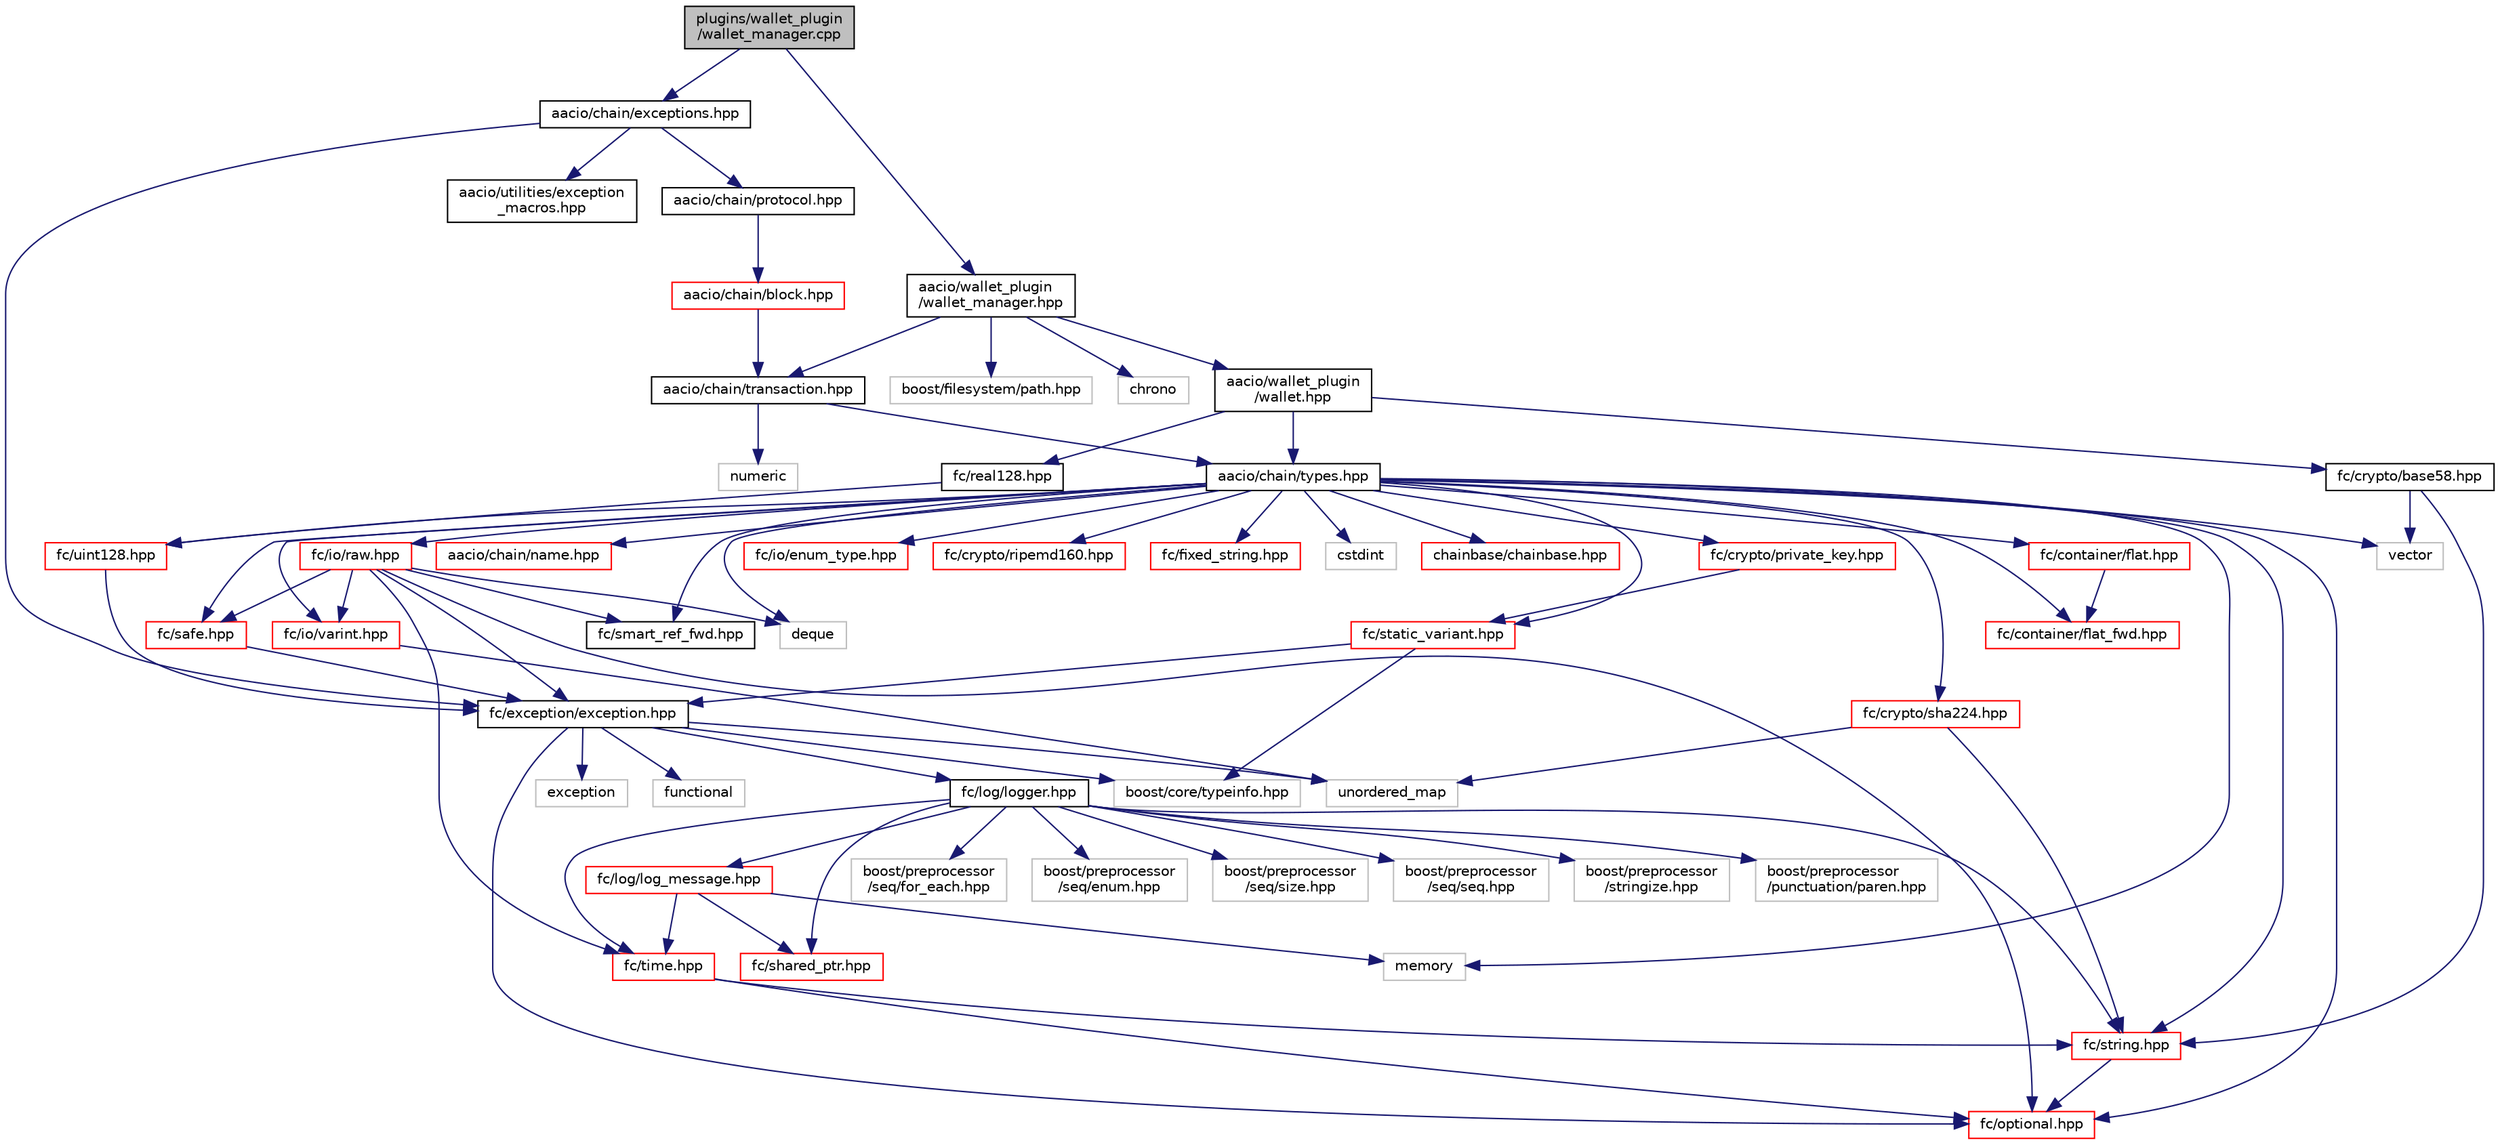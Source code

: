 digraph "plugins/wallet_plugin/wallet_manager.cpp"
{
  edge [fontname="Helvetica",fontsize="10",labelfontname="Helvetica",labelfontsize="10"];
  node [fontname="Helvetica",fontsize="10",shape=record];
  Node0 [label="plugins/wallet_plugin\l/wallet_manager.cpp",height=0.2,width=0.4,color="black", fillcolor="grey75", style="filled", fontcolor="black"];
  Node0 -> Node1 [color="midnightblue",fontsize="10",style="solid"];
  Node1 [label="aacio/wallet_plugin\l/wallet_manager.hpp",height=0.2,width=0.4,color="black", fillcolor="white", style="filled",URL="$wallet__manager_8hpp.html"];
  Node1 -> Node2 [color="midnightblue",fontsize="10",style="solid"];
  Node2 [label="aacio/chain/transaction.hpp",height=0.2,width=0.4,color="black", fillcolor="white", style="filled",URL="$libraries_2chain_2include_2aacio_2chain_2transaction_8hpp.html"];
  Node2 -> Node3 [color="midnightblue",fontsize="10",style="solid"];
  Node3 [label="aacio/chain/types.hpp",height=0.2,width=0.4,color="black", fillcolor="white", style="filled",URL="$libraries_2chain_2include_2aacio_2chain_2types_8hpp.html"];
  Node3 -> Node4 [color="midnightblue",fontsize="10",style="solid"];
  Node4 [label="aacio/chain/name.hpp",height=0.2,width=0.4,color="red", fillcolor="white", style="filled",URL="$name_8hpp_source.html"];
  Node3 -> Node34 [color="midnightblue",fontsize="10",style="solid"];
  Node34 [label="chainbase/chainbase.hpp",height=0.2,width=0.4,color="red", fillcolor="white", style="filled",URL="$chainbase_8hpp_source.html"];
  Node3 -> Node28 [color="midnightblue",fontsize="10",style="solid"];
  Node28 [label="fc/container/flat_fwd.hpp",height=0.2,width=0.4,color="red", fillcolor="white", style="filled",URL="$flat__fwd_8hpp_source.html"];
  Node3 -> Node58 [color="midnightblue",fontsize="10",style="solid"];
  Node58 [label="fc/io/varint.hpp",height=0.2,width=0.4,color="red", fillcolor="white", style="filled",URL="$libraries_2fc_2include_2fc_2io_2varint_8hpp_source.html"];
  Node58 -> Node59 [color="midnightblue",fontsize="10",style="solid"];
  Node59 [label="unordered_map",height=0.2,width=0.4,color="grey75", fillcolor="white", style="filled"];
  Node3 -> Node60 [color="midnightblue",fontsize="10",style="solid"];
  Node60 [label="fc/io/enum_type.hpp",height=0.2,width=0.4,color="red", fillcolor="white", style="filled",URL="$enum__type_8hpp_source.html"];
  Node3 -> Node87 [color="midnightblue",fontsize="10",style="solid"];
  Node87 [label="fc/crypto/sha224.hpp",height=0.2,width=0.4,color="red", fillcolor="white", style="filled",URL="$sha224_8hpp_source.html"];
  Node87 -> Node59 [color="midnightblue",fontsize="10",style="solid"];
  Node87 -> Node22 [color="midnightblue",fontsize="10",style="solid"];
  Node22 [label="fc/string.hpp",height=0.2,width=0.4,color="red", fillcolor="white", style="filled",URL="$string_8hpp_source.html"];
  Node22 -> Node25 [color="midnightblue",fontsize="10",style="solid"];
  Node25 [label="fc/optional.hpp",height=0.2,width=0.4,color="red", fillcolor="white", style="filled",URL="$libraries_2fc_2include_2fc_2optional_8hpp_source.html"];
  Node3 -> Node25 [color="midnightblue",fontsize="10",style="solid"];
  Node3 -> Node74 [color="midnightblue",fontsize="10",style="solid"];
  Node74 [label="fc/safe.hpp",height=0.2,width=0.4,color="red", fillcolor="white", style="filled",URL="$safe_8hpp_source.html"];
  Node74 -> Node75 [color="midnightblue",fontsize="10",style="solid"];
  Node75 [label="fc/exception/exception.hpp",height=0.2,width=0.4,color="black", fillcolor="white", style="filled",URL="$exception_8hpp.html",tooltip="Defines exception&#39;s used by fc. "];
  Node75 -> Node76 [color="midnightblue",fontsize="10",style="solid"];
  Node76 [label="fc/log/logger.hpp",height=0.2,width=0.4,color="black", fillcolor="white", style="filled",URL="$logger_8hpp_source.html"];
  Node76 -> Node22 [color="midnightblue",fontsize="10",style="solid"];
  Node76 -> Node77 [color="midnightblue",fontsize="10",style="solid"];
  Node77 [label="fc/time.hpp",height=0.2,width=0.4,color="red", fillcolor="white", style="filled",URL="$include_2fc_2time_8hpp_source.html"];
  Node77 -> Node22 [color="midnightblue",fontsize="10",style="solid"];
  Node77 -> Node25 [color="midnightblue",fontsize="10",style="solid"];
  Node76 -> Node78 [color="midnightblue",fontsize="10",style="solid"];
  Node78 [label="fc/shared_ptr.hpp",height=0.2,width=0.4,color="red", fillcolor="white", style="filled",URL="$shared__ptr_8hpp_source.html"];
  Node76 -> Node79 [color="midnightblue",fontsize="10",style="solid"];
  Node79 [label="fc/log/log_message.hpp",height=0.2,width=0.4,color="red", fillcolor="white", style="filled",URL="$log__message_8hpp.html",tooltip="Defines types and helper macros necessary for generating log messages. "];
  Node79 -> Node77 [color="midnightblue",fontsize="10",style="solid"];
  Node79 -> Node78 [color="midnightblue",fontsize="10",style="solid"];
  Node79 -> Node65 [color="midnightblue",fontsize="10",style="solid"];
  Node65 [label="memory",height=0.2,width=0.4,color="grey75", fillcolor="white", style="filled"];
  Node76 -> Node13 [color="midnightblue",fontsize="10",style="solid"];
  Node13 [label="boost/preprocessor\l/seq/for_each.hpp",height=0.2,width=0.4,color="grey75", fillcolor="white", style="filled"];
  Node76 -> Node14 [color="midnightblue",fontsize="10",style="solid"];
  Node14 [label="boost/preprocessor\l/seq/enum.hpp",height=0.2,width=0.4,color="grey75", fillcolor="white", style="filled"];
  Node76 -> Node15 [color="midnightblue",fontsize="10",style="solid"];
  Node15 [label="boost/preprocessor\l/seq/size.hpp",height=0.2,width=0.4,color="grey75", fillcolor="white", style="filled"];
  Node76 -> Node16 [color="midnightblue",fontsize="10",style="solid"];
  Node16 [label="boost/preprocessor\l/seq/seq.hpp",height=0.2,width=0.4,color="grey75", fillcolor="white", style="filled"];
  Node76 -> Node17 [color="midnightblue",fontsize="10",style="solid"];
  Node17 [label="boost/preprocessor\l/stringize.hpp",height=0.2,width=0.4,color="grey75", fillcolor="white", style="filled"];
  Node76 -> Node82 [color="midnightblue",fontsize="10",style="solid"];
  Node82 [label="boost/preprocessor\l/punctuation/paren.hpp",height=0.2,width=0.4,color="grey75", fillcolor="white", style="filled"];
  Node75 -> Node25 [color="midnightblue",fontsize="10",style="solid"];
  Node75 -> Node83 [color="midnightblue",fontsize="10",style="solid"];
  Node83 [label="exception",height=0.2,width=0.4,color="grey75", fillcolor="white", style="filled"];
  Node75 -> Node84 [color="midnightblue",fontsize="10",style="solid"];
  Node84 [label="functional",height=0.2,width=0.4,color="grey75", fillcolor="white", style="filled"];
  Node75 -> Node59 [color="midnightblue",fontsize="10",style="solid"];
  Node75 -> Node85 [color="midnightblue",fontsize="10",style="solid"];
  Node85 [label="boost/core/typeinfo.hpp",height=0.2,width=0.4,color="grey75", fillcolor="white", style="filled"];
  Node3 -> Node88 [color="midnightblue",fontsize="10",style="solid"];
  Node88 [label="fc/container/flat.hpp",height=0.2,width=0.4,color="red", fillcolor="white", style="filled",URL="$libraries_2fc_2include_2fc_2container_2flat_8hpp_source.html"];
  Node88 -> Node28 [color="midnightblue",fontsize="10",style="solid"];
  Node3 -> Node22 [color="midnightblue",fontsize="10",style="solid"];
  Node3 -> Node89 [color="midnightblue",fontsize="10",style="solid"];
  Node89 [label="fc/io/raw.hpp",height=0.2,width=0.4,color="red", fillcolor="white", style="filled",URL="$raw_8hpp_source.html"];
  Node89 -> Node58 [color="midnightblue",fontsize="10",style="solid"];
  Node89 -> Node25 [color="midnightblue",fontsize="10",style="solid"];
  Node89 -> Node68 [color="midnightblue",fontsize="10",style="solid"];
  Node68 [label="fc/smart_ref_fwd.hpp",height=0.2,width=0.4,color="black", fillcolor="white", style="filled",URL="$smart__ref__fwd_8hpp_source.html"];
  Node89 -> Node77 [color="midnightblue",fontsize="10",style="solid"];
  Node89 -> Node75 [color="midnightblue",fontsize="10",style="solid"];
  Node89 -> Node74 [color="midnightblue",fontsize="10",style="solid"];
  Node89 -> Node20 [color="midnightblue",fontsize="10",style="solid"];
  Node20 [label="deque",height=0.2,width=0.4,color="grey75", fillcolor="white", style="filled"];
  Node3 -> Node94 [color="midnightblue",fontsize="10",style="solid"];
  Node94 [label="fc/uint128.hpp",height=0.2,width=0.4,color="red", fillcolor="white", style="filled",URL="$uint128_8hpp_source.html"];
  Node94 -> Node75 [color="midnightblue",fontsize="10",style="solid"];
  Node3 -> Node95 [color="midnightblue",fontsize="10",style="solid"];
  Node95 [label="fc/static_variant.hpp",height=0.2,width=0.4,color="red", fillcolor="white", style="filled",URL="$static__variant_8hpp_source.html"];
  Node95 -> Node75 [color="midnightblue",fontsize="10",style="solid"];
  Node95 -> Node85 [color="midnightblue",fontsize="10",style="solid"];
  Node3 -> Node68 [color="midnightblue",fontsize="10",style="solid"];
  Node3 -> Node96 [color="midnightblue",fontsize="10",style="solid"];
  Node96 [label="fc/crypto/ripemd160.hpp",height=0.2,width=0.4,color="red", fillcolor="white", style="filled",URL="$ripemd160_8hpp_source.html"];
  Node3 -> Node97 [color="midnightblue",fontsize="10",style="solid"];
  Node97 [label="fc/fixed_string.hpp",height=0.2,width=0.4,color="red", fillcolor="white", style="filled",URL="$fixed__string_8hpp_source.html"];
  Node3 -> Node98 [color="midnightblue",fontsize="10",style="solid"];
  Node98 [label="fc/crypto/private_key.hpp",height=0.2,width=0.4,color="red", fillcolor="white", style="filled",URL="$private__key_8hpp_source.html"];
  Node98 -> Node95 [color="midnightblue",fontsize="10",style="solid"];
  Node3 -> Node65 [color="midnightblue",fontsize="10",style="solid"];
  Node3 -> Node11 [color="midnightblue",fontsize="10",style="solid"];
  Node11 [label="vector",height=0.2,width=0.4,color="grey75", fillcolor="white", style="filled"];
  Node3 -> Node20 [color="midnightblue",fontsize="10",style="solid"];
  Node3 -> Node121 [color="midnightblue",fontsize="10",style="solid"];
  Node121 [label="cstdint",height=0.2,width=0.4,color="grey75", fillcolor="white", style="filled"];
  Node2 -> Node122 [color="midnightblue",fontsize="10",style="solid"];
  Node122 [label="numeric",height=0.2,width=0.4,color="grey75", fillcolor="white", style="filled"];
  Node1 -> Node123 [color="midnightblue",fontsize="10",style="solid"];
  Node123 [label="aacio/wallet_plugin\l/wallet.hpp",height=0.2,width=0.4,color="black", fillcolor="white", style="filled",URL="$wallet_8hpp.html"];
  Node123 -> Node3 [color="midnightblue",fontsize="10",style="solid"];
  Node123 -> Node124 [color="midnightblue",fontsize="10",style="solid"];
  Node124 [label="fc/real128.hpp",height=0.2,width=0.4,color="black", fillcolor="white", style="filled",URL="$real128_8hpp_source.html"];
  Node124 -> Node94 [color="midnightblue",fontsize="10",style="solid"];
  Node123 -> Node103 [color="midnightblue",fontsize="10",style="solid"];
  Node103 [label="fc/crypto/base58.hpp",height=0.2,width=0.4,color="black", fillcolor="white", style="filled",URL="$base58_8hpp_source.html"];
  Node103 -> Node22 [color="midnightblue",fontsize="10",style="solid"];
  Node103 -> Node11 [color="midnightblue",fontsize="10",style="solid"];
  Node1 -> Node125 [color="midnightblue",fontsize="10",style="solid"];
  Node125 [label="boost/filesystem/path.hpp",height=0.2,width=0.4,color="grey75", fillcolor="white", style="filled"];
  Node1 -> Node126 [color="midnightblue",fontsize="10",style="solid"];
  Node126 [label="chrono",height=0.2,width=0.4,color="grey75", fillcolor="white", style="filled"];
  Node0 -> Node127 [color="midnightblue",fontsize="10",style="solid"];
  Node127 [label="aacio/chain/exceptions.hpp",height=0.2,width=0.4,color="black", fillcolor="white", style="filled",URL="$exceptions_8hpp.html"];
  Node127 -> Node75 [color="midnightblue",fontsize="10",style="solid"];
  Node127 -> Node128 [color="midnightblue",fontsize="10",style="solid"];
  Node128 [label="aacio/chain/protocol.hpp",height=0.2,width=0.4,color="black", fillcolor="white", style="filled",URL="$libraries_2chain_2include_2aacio_2chain_2protocol_8hpp.html"];
  Node128 -> Node129 [color="midnightblue",fontsize="10",style="solid"];
  Node129 [label="aacio/chain/block.hpp",height=0.2,width=0.4,color="red", fillcolor="white", style="filled",URL="$block_8hpp.html"];
  Node129 -> Node2 [color="midnightblue",fontsize="10",style="solid"];
  Node127 -> Node153 [color="midnightblue",fontsize="10",style="solid"];
  Node153 [label="aacio/utilities/exception\l_macros.hpp",height=0.2,width=0.4,color="black", fillcolor="white", style="filled",URL="$exception__macros_8hpp.html"];
}
